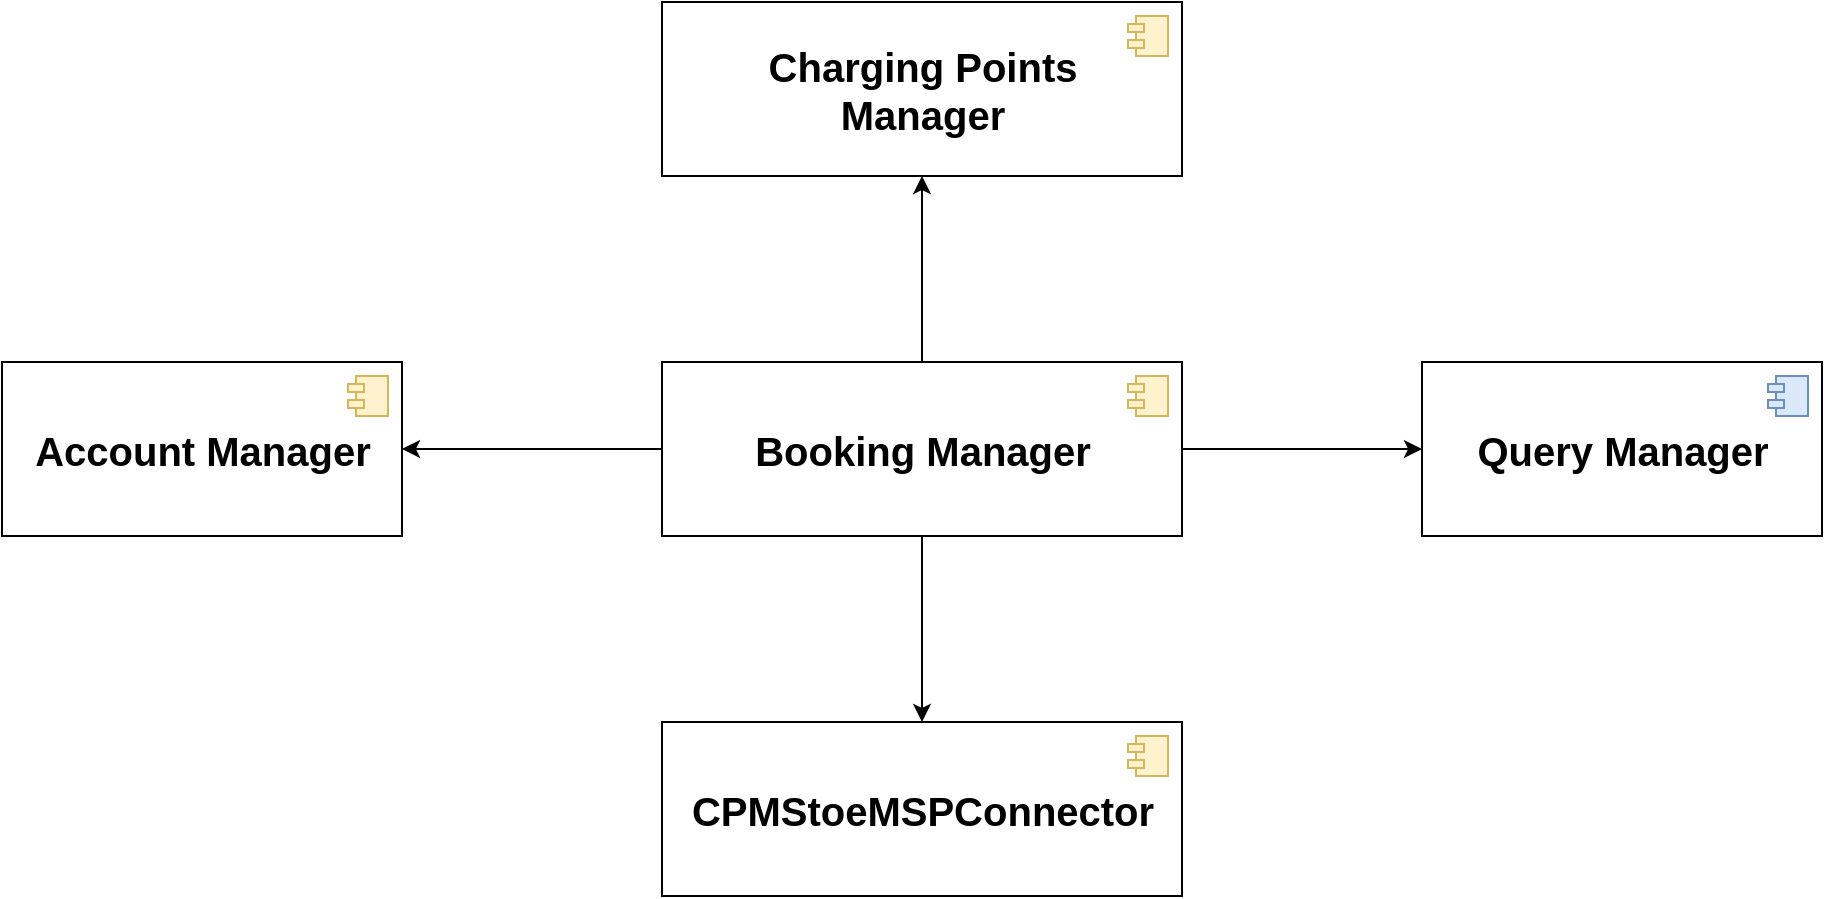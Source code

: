 <mxfile version="20.8.2" type="device"><diagram id="WDkam7UQzMazbu9BOgS6" name="Page-1"><mxGraphModel dx="3804" dy="1105" grid="1" gridSize="10" guides="1" tooltips="1" connect="1" arrows="1" fold="1" page="1" pageScale="1" pageWidth="850" pageHeight="1100" math="0" shadow="0"><root><mxCell id="0"/><mxCell id="1" parent="0"/><mxCell id="23" value="&lt;b style=&quot;font-size: 20px&quot;&gt;Account Manager&lt;/b&gt;" style="html=1;dropTarget=0;fontSize=20;sketch=0;" parent="1" vertex="1"><mxGeometry x="-70" y="510" width="200" height="87" as="geometry"/></mxCell><mxCell id="24" value="" style="shape=module;jettyWidth=8;jettyHeight=4;fontSize=20;fillColor=#fff2cc;strokeColor=#d6b656;" parent="23" vertex="1"><mxGeometry x="1" width="20" height="20" relative="1" as="geometry"><mxPoint x="-27" y="7" as="offset"/></mxGeometry></mxCell><mxCell id="25" value="&lt;b style=&quot;font-size: 20px&quot;&gt;Query Manager&lt;/b&gt;" style="html=1;dropTarget=0;fontSize=20;fontStyle=0;" parent="1" vertex="1"><mxGeometry x="640" y="510" width="200" height="87" as="geometry"/></mxCell><mxCell id="26" value="" style="shape=module;jettyWidth=8;jettyHeight=4;fontSize=20;fillColor=#dae8fc;strokeColor=#6c8ebf;" parent="25" vertex="1"><mxGeometry x="1" width="20" height="20" relative="1" as="geometry"><mxPoint x="-27" y="7" as="offset"/></mxGeometry></mxCell><mxCell id="27" value="&lt;b&gt;Booking Manager&lt;br&gt;&lt;/b&gt;" style="html=1;dropTarget=0;fontSize=20;sketch=0;" parent="1" vertex="1"><mxGeometry x="260" y="510" width="260" height="87" as="geometry"/></mxCell><mxCell id="28" value="" style="shape=module;jettyWidth=8;jettyHeight=4;fontSize=20;fillColor=#fff2cc;strokeColor=#d6b656;" parent="27" vertex="1"><mxGeometry x="1" width="20" height="20" relative="1" as="geometry"><mxPoint x="-27" y="7" as="offset"/></mxGeometry></mxCell><mxCell id="29" value="" style="endArrow=classic;html=1;entryX=1;entryY=0.5;entryDx=0;entryDy=0;exitX=0;exitY=0.5;exitDx=0;exitDy=0;" parent="1" source="27" target="23" edge="1"><mxGeometry width="50" height="50" relative="1" as="geometry"><mxPoint x="370" y="630" as="sourcePoint"/><mxPoint x="420" y="580" as="targetPoint"/></mxGeometry></mxCell><mxCell id="30" value="" style="endArrow=classic;html=1;entryX=0;entryY=0.5;entryDx=0;entryDy=0;exitX=1;exitY=0.5;exitDx=0;exitDy=0;" parent="1" source="27" target="25" edge="1"><mxGeometry width="50" height="50" relative="1" as="geometry"><mxPoint x="370" y="630" as="sourcePoint"/><mxPoint x="420" y="580" as="targetPoint"/></mxGeometry></mxCell><mxCell id="34" value="&lt;b&gt;CPMStoeMSPConnector&lt;/b&gt;" style="html=1;dropTarget=0;fontSize=20;sketch=0;" parent="1" vertex="1"><mxGeometry x="260" y="690" width="260" height="87" as="geometry"/></mxCell><mxCell id="35" value="" style="shape=module;jettyWidth=8;jettyHeight=4;fontSize=20;fillColor=#fff2cc;strokeColor=#d6b656;" parent="34" vertex="1"><mxGeometry x="1" width="20" height="20" relative="1" as="geometry"><mxPoint x="-27" y="7" as="offset"/></mxGeometry></mxCell><mxCell id="36" value="" style="endArrow=classic;html=1;exitX=0.5;exitY=1;exitDx=0;exitDy=0;" parent="1" source="27" target="34" edge="1"><mxGeometry width="50" height="50" relative="1" as="geometry"><mxPoint x="330" y="710" as="sourcePoint"/><mxPoint x="380" y="660" as="targetPoint"/></mxGeometry></mxCell><mxCell id="2hQDkeISWqEZ9rhD9AeK-36" value="&lt;b&gt;Charging Points&lt;br&gt;Manager&lt;br&gt;&lt;/b&gt;" style="html=1;dropTarget=0;fontSize=20;sketch=0;" parent="1" vertex="1"><mxGeometry x="260" y="330" width="260" height="87" as="geometry"/></mxCell><mxCell id="2hQDkeISWqEZ9rhD9AeK-37" value="" style="shape=module;jettyWidth=8;jettyHeight=4;fontSize=20;fillColor=#fff2cc;strokeColor=#d6b656;" parent="2hQDkeISWqEZ9rhD9AeK-36" vertex="1"><mxGeometry x="1" width="20" height="20" relative="1" as="geometry"><mxPoint x="-27" y="7" as="offset"/></mxGeometry></mxCell><mxCell id="2hQDkeISWqEZ9rhD9AeK-38" value="" style="endArrow=classic;html=1;exitX=0.5;exitY=0;exitDx=0;exitDy=0;entryX=0.5;entryY=1;entryDx=0;entryDy=0;" parent="1" source="27" target="2hQDkeISWqEZ9rhD9AeK-36" edge="1"><mxGeometry width="50" height="50" relative="1" as="geometry"><mxPoint x="400" y="607" as="sourcePoint"/><mxPoint x="400" y="700" as="targetPoint"/></mxGeometry></mxCell></root></mxGraphModel></diagram></mxfile>